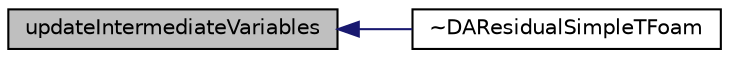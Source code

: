 digraph "updateIntermediateVariables"
{
  bgcolor="transparent";
  edge [fontname="Helvetica",fontsize="10",labelfontname="Helvetica",labelfontsize="10"];
  node [fontname="Helvetica",fontsize="10",shape=record];
  rankdir="LR";
  Node44 [label="updateIntermediateVariables",height=0.2,width=0.4,color="black", fillcolor="grey75", style="filled", fontcolor="black"];
  Node44 -> Node45 [dir="back",color="midnightblue",fontsize="10",style="solid",fontname="Helvetica"];
  Node45 [label="~DAResidualSimpleTFoam",height=0.2,width=0.4,color="black",URL="$classFoam_1_1DAResidualSimpleTFoam.html#a9bc8868f5442d3603131c35ac545a0af"];
}
